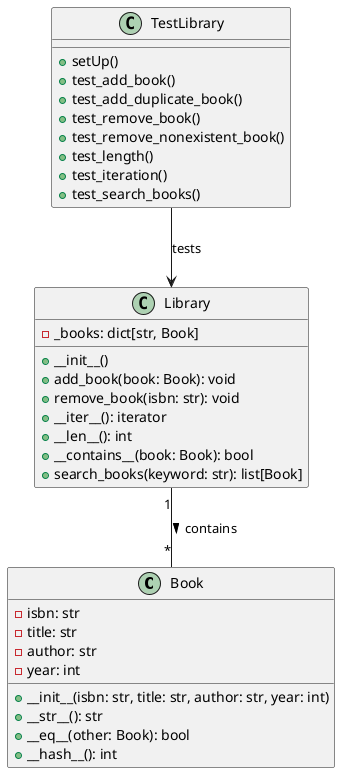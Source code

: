 @startuml
!define BOOK_LIBRARY

' right click on the code to view the class diagram
' CTRL + P (Windows/Linux)
' CMD + P (Mac)

' Book class ctrl D to view
class Book {
    - isbn: str
    - title: str
    - author: str
    - year: int
    + __init__(isbn: str, title: str, author: str, year: int)
    + __str__(): str
    + __eq__(other: Book): bool
    + __hash__(): int
}

' Library class
class Library {
    - _books: dict[str, Book]
    + __init__()
    + add_book(book: Book): void
    + remove_book(isbn: str): void
    + __iter__(): iterator
    + __len__(): int
    + __contains__(book: Book): bool
    + search_books(keyword: str): list[Book]
}

' Unit Test class
class TestLibrary {
    + setUp()
    + test_add_book()
    + test_add_duplicate_book()
    + test_remove_book()
    + test_remove_nonexistent_book()
    + test_length()
    + test_iteration()
    + test_search_books()
}

' Relationships
Library "1" -- "*" Book : contains >
TestLibrary --> Library : tests
@enduml
